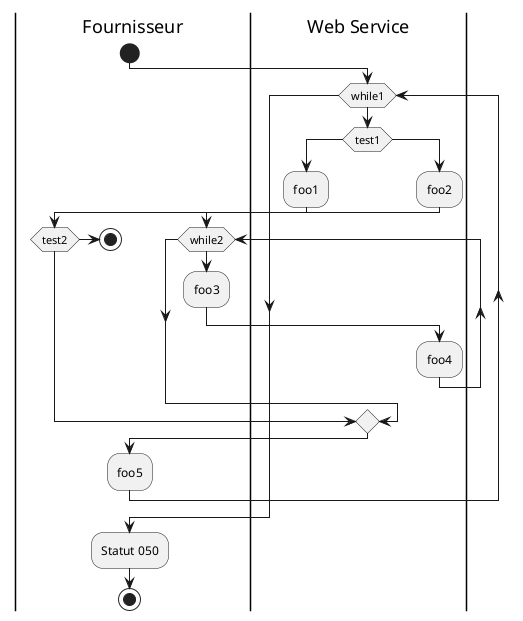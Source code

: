 {
  "sha1": "5i7jru9ehf99m65t0ynvf2vq47k3v0a",
  "insertion": {
    "when": "2024-05-30T20:48:20.746Z",
    "user": "plantuml@gmail.com"
  }
}
@startuml
|Fournisseur|
start
|Web Service|
while (while1)
if (test1) then
:foo1;
|Fournisseur|
if (test2) then
Stop
else
endif
else
|Web Service|
:foo2;
|Fournisseur|
while (while2)
:foo3;
|Web Service|
:foo4;
endwhile
endif
|Fournisseur|
:foo5;
endwhile
:Statut 050;
stop
@enduml
